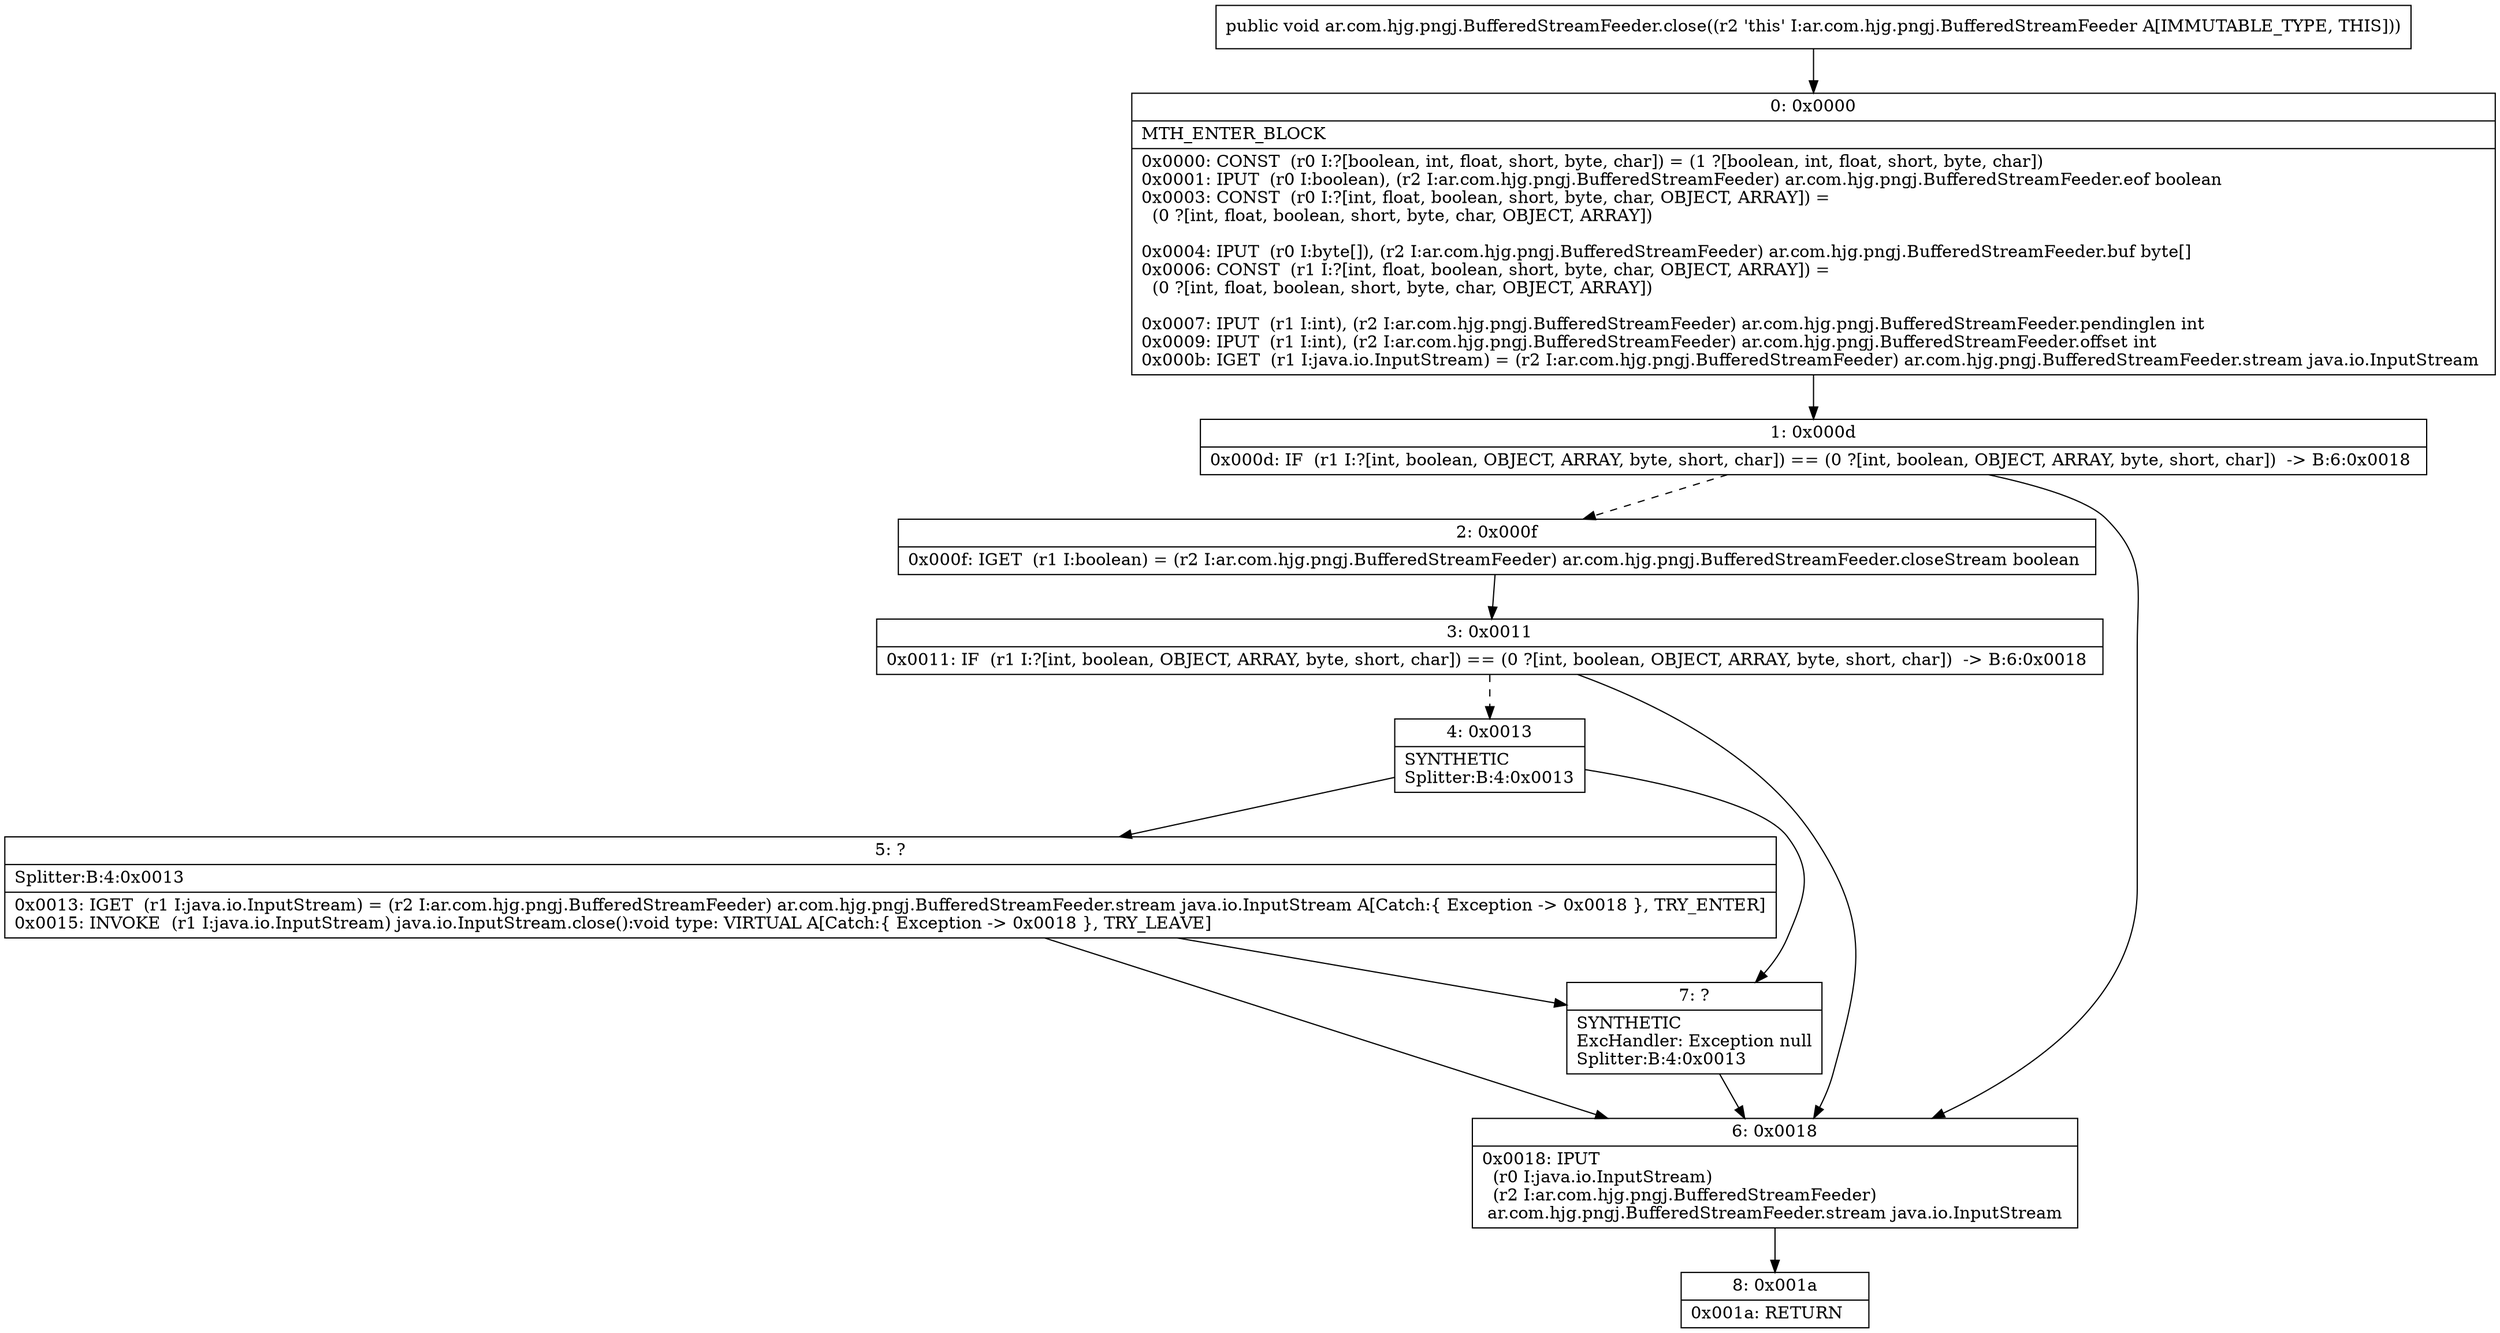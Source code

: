 digraph "CFG forar.com.hjg.pngj.BufferedStreamFeeder.close()V" {
Node_0 [shape=record,label="{0\:\ 0x0000|MTH_ENTER_BLOCK\l|0x0000: CONST  (r0 I:?[boolean, int, float, short, byte, char]) = (1 ?[boolean, int, float, short, byte, char]) \l0x0001: IPUT  (r0 I:boolean), (r2 I:ar.com.hjg.pngj.BufferedStreamFeeder) ar.com.hjg.pngj.BufferedStreamFeeder.eof boolean \l0x0003: CONST  (r0 I:?[int, float, boolean, short, byte, char, OBJECT, ARRAY]) = \l  (0 ?[int, float, boolean, short, byte, char, OBJECT, ARRAY])\l \l0x0004: IPUT  (r0 I:byte[]), (r2 I:ar.com.hjg.pngj.BufferedStreamFeeder) ar.com.hjg.pngj.BufferedStreamFeeder.buf byte[] \l0x0006: CONST  (r1 I:?[int, float, boolean, short, byte, char, OBJECT, ARRAY]) = \l  (0 ?[int, float, boolean, short, byte, char, OBJECT, ARRAY])\l \l0x0007: IPUT  (r1 I:int), (r2 I:ar.com.hjg.pngj.BufferedStreamFeeder) ar.com.hjg.pngj.BufferedStreamFeeder.pendinglen int \l0x0009: IPUT  (r1 I:int), (r2 I:ar.com.hjg.pngj.BufferedStreamFeeder) ar.com.hjg.pngj.BufferedStreamFeeder.offset int \l0x000b: IGET  (r1 I:java.io.InputStream) = (r2 I:ar.com.hjg.pngj.BufferedStreamFeeder) ar.com.hjg.pngj.BufferedStreamFeeder.stream java.io.InputStream \l}"];
Node_1 [shape=record,label="{1\:\ 0x000d|0x000d: IF  (r1 I:?[int, boolean, OBJECT, ARRAY, byte, short, char]) == (0 ?[int, boolean, OBJECT, ARRAY, byte, short, char])  \-\> B:6:0x0018 \l}"];
Node_2 [shape=record,label="{2\:\ 0x000f|0x000f: IGET  (r1 I:boolean) = (r2 I:ar.com.hjg.pngj.BufferedStreamFeeder) ar.com.hjg.pngj.BufferedStreamFeeder.closeStream boolean \l}"];
Node_3 [shape=record,label="{3\:\ 0x0011|0x0011: IF  (r1 I:?[int, boolean, OBJECT, ARRAY, byte, short, char]) == (0 ?[int, boolean, OBJECT, ARRAY, byte, short, char])  \-\> B:6:0x0018 \l}"];
Node_4 [shape=record,label="{4\:\ 0x0013|SYNTHETIC\lSplitter:B:4:0x0013\l}"];
Node_5 [shape=record,label="{5\:\ ?|Splitter:B:4:0x0013\l|0x0013: IGET  (r1 I:java.io.InputStream) = (r2 I:ar.com.hjg.pngj.BufferedStreamFeeder) ar.com.hjg.pngj.BufferedStreamFeeder.stream java.io.InputStream A[Catch:\{ Exception \-\> 0x0018 \}, TRY_ENTER]\l0x0015: INVOKE  (r1 I:java.io.InputStream) java.io.InputStream.close():void type: VIRTUAL A[Catch:\{ Exception \-\> 0x0018 \}, TRY_LEAVE]\l}"];
Node_6 [shape=record,label="{6\:\ 0x0018|0x0018: IPUT  \l  (r0 I:java.io.InputStream)\l  (r2 I:ar.com.hjg.pngj.BufferedStreamFeeder)\l ar.com.hjg.pngj.BufferedStreamFeeder.stream java.io.InputStream \l}"];
Node_7 [shape=record,label="{7\:\ ?|SYNTHETIC\lExcHandler: Exception null\lSplitter:B:4:0x0013\l}"];
Node_8 [shape=record,label="{8\:\ 0x001a|0x001a: RETURN   \l}"];
MethodNode[shape=record,label="{public void ar.com.hjg.pngj.BufferedStreamFeeder.close((r2 'this' I:ar.com.hjg.pngj.BufferedStreamFeeder A[IMMUTABLE_TYPE, THIS])) }"];
MethodNode -> Node_0;
Node_0 -> Node_1;
Node_1 -> Node_2[style=dashed];
Node_1 -> Node_6;
Node_2 -> Node_3;
Node_3 -> Node_4[style=dashed];
Node_3 -> Node_6;
Node_4 -> Node_5;
Node_4 -> Node_7;
Node_5 -> Node_6;
Node_5 -> Node_7;
Node_6 -> Node_8;
Node_7 -> Node_6;
}

